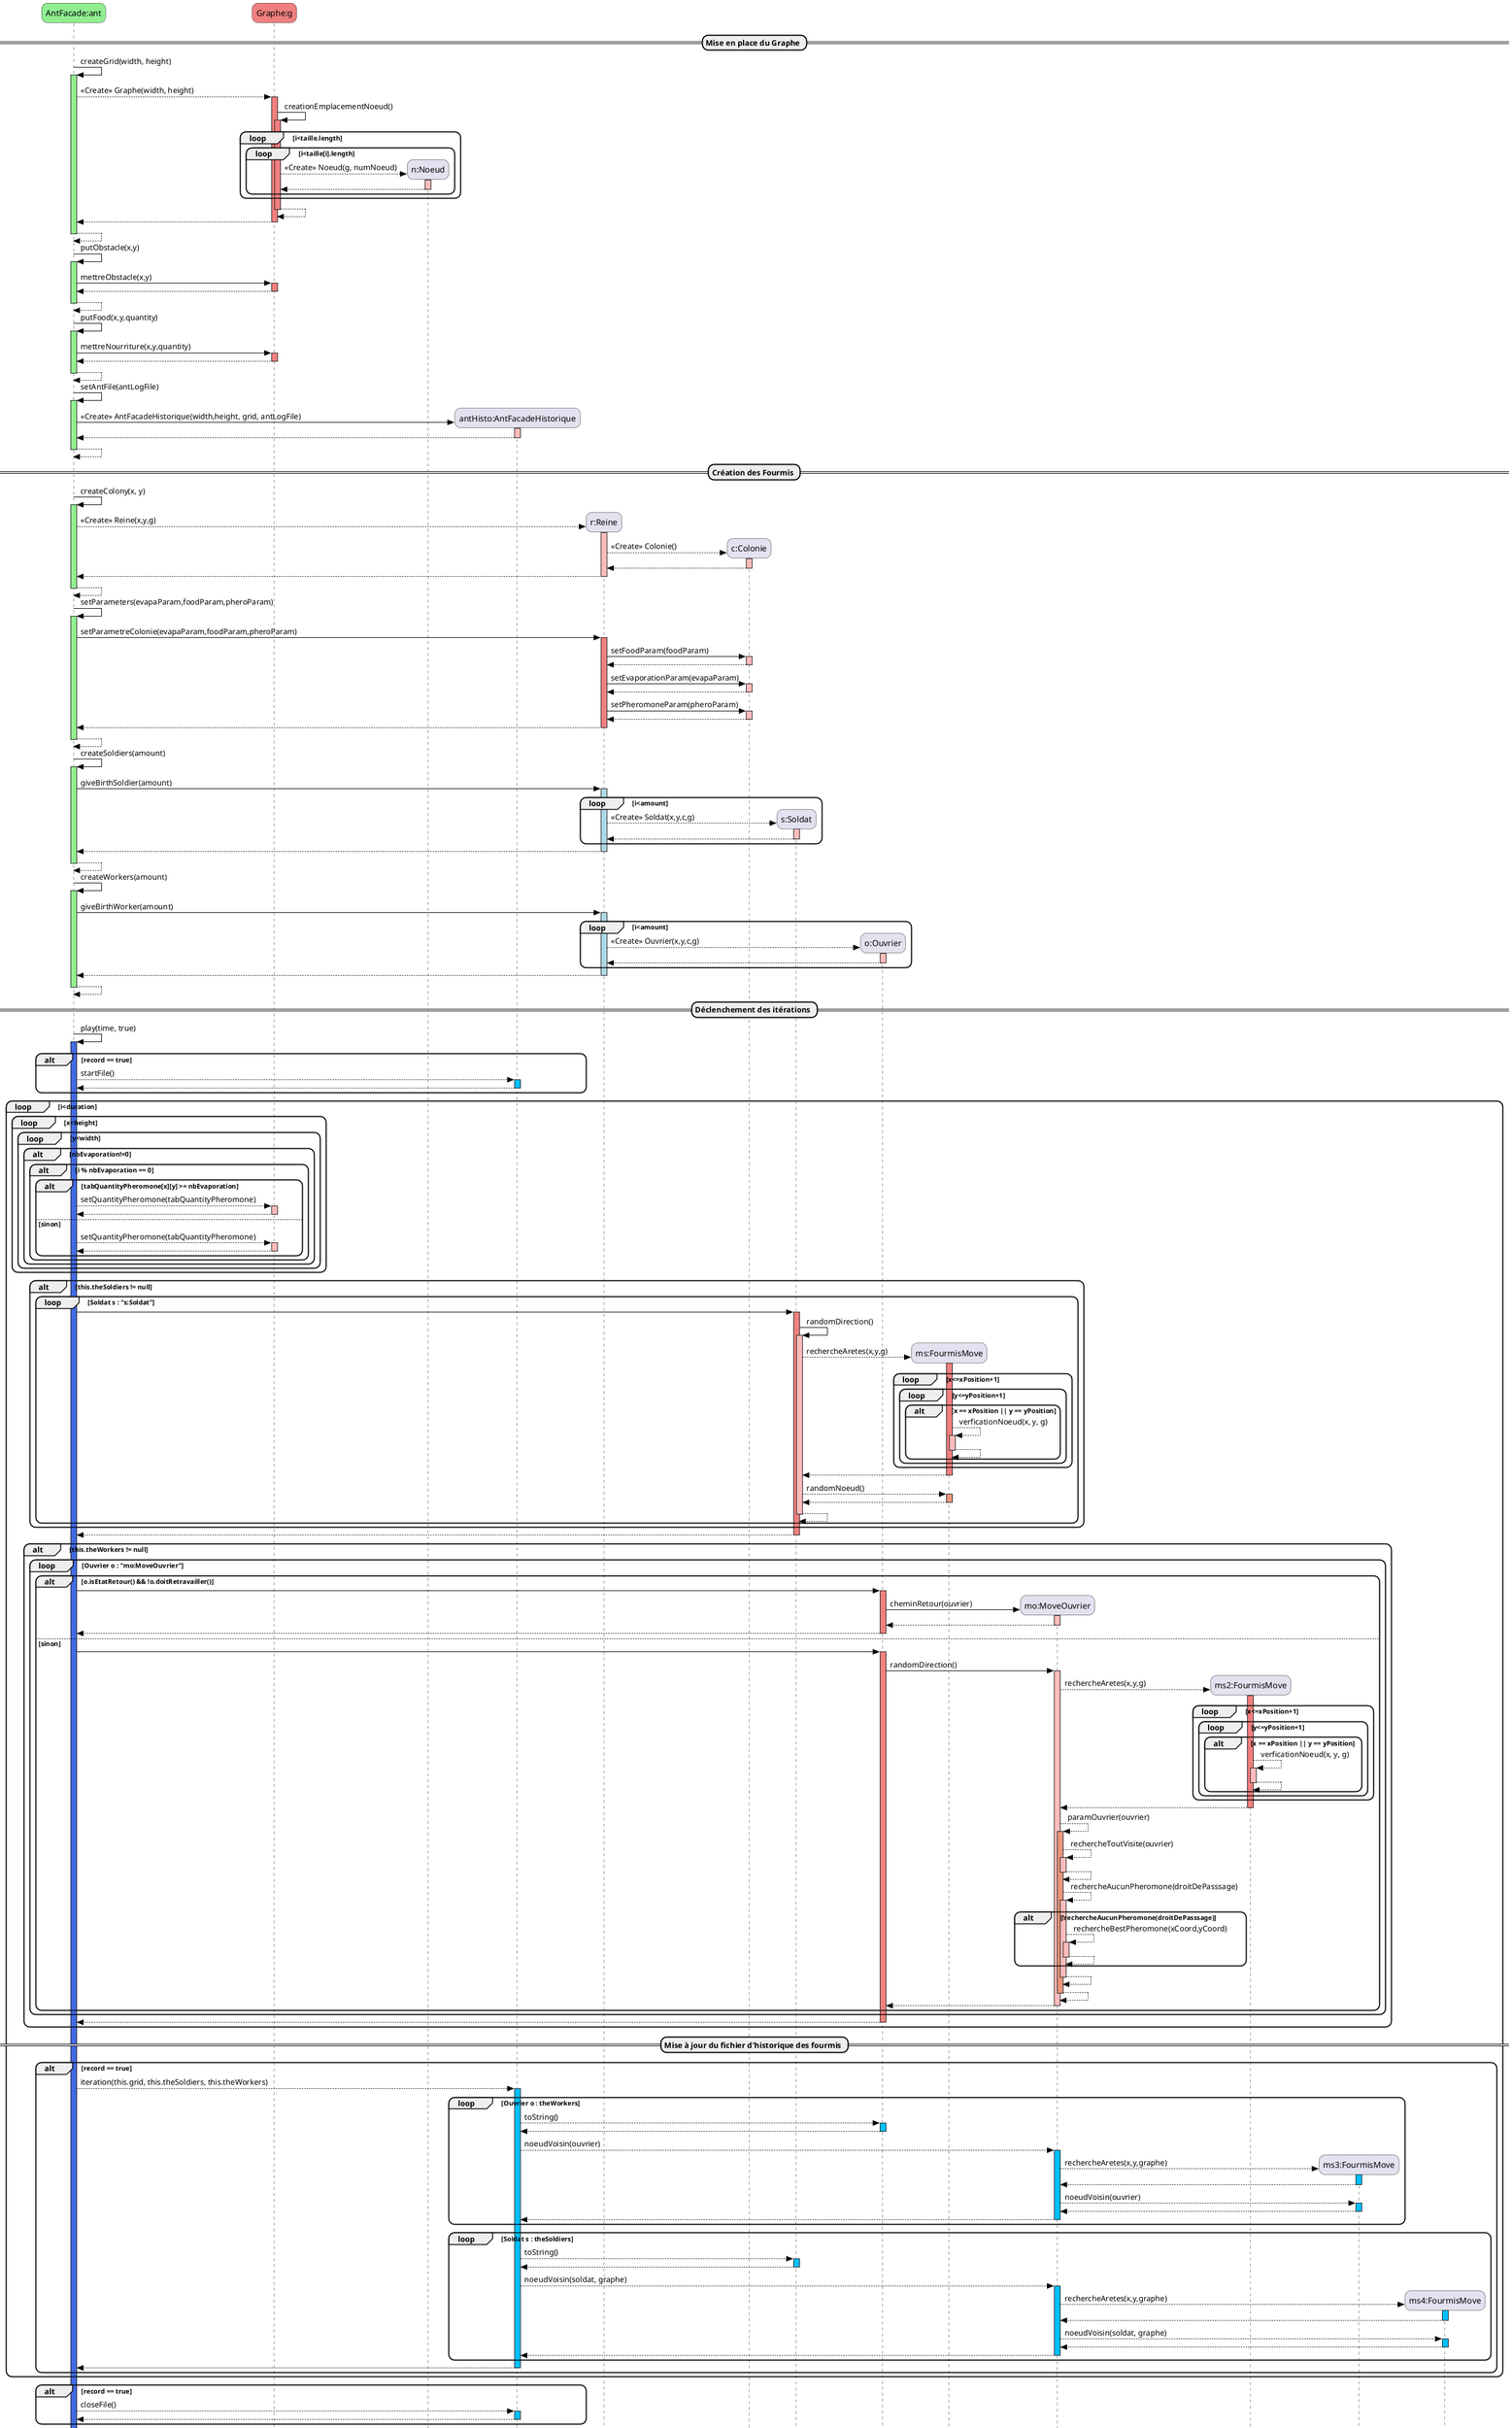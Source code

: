 @startuml
'https://plantuml.com/sequence-diagram

skinparam style strictuml
skinparam responseMessageBelowArrow true
skinparam roundcorner 20
skinparam ArrowColor #black
hide footbox

participant "AntFacade:ant" as ant #lightgreen
participant "Graphe:g" as graphe #lightcoral

== Mise en place du Graphe ==
' ---------GRAPHE--------------
ant -> ant++ #lightgreen : createGrid(width, height)
    ant --> graphe++ #lightcoral : <<Create>> Graphe(width, height)
        graphe -> graphe++ #lightcoral : creationEmplacementNoeud()
        loop i<taille.length
            loop i<taille[i].length
                ' ---------NOEUD--------------
                    create "n:Noeud"
                    graphe --> "n:Noeud"++ #FFBBBB: <<Create>> Noeud(g, numNoeud)
                        return
            end
        end
        return
    return
return

ant -> ant++ #lightgreen : putObstacle(x,y)
    ant -> graphe++ #lightcoral : mettreObstacle(x,y)
return
return

ant -> ant++ #lightgreen : putFood(x,y,quantity)
    ant -> graphe++ #lightcoral : mettreNourriture(x,y,quantity)
return
return

' ---------AntFacade Historique--------------
ant -> ant++ #lightgreen : setAntFile(antLogFile)
    create "antHisto:AntFacadeHistorique"
    ant -> "antHisto:AntFacadeHistorique" ++ #FFBBBB: <<Create>> AntFacadeHistorique(width,height, grid, antLogFile)
        return
return


== Création des Fourmis ==
' ---------REINE--------------
ant -> ant++ #lightgreen : createColony(x, y)
create "r:Reine"
    ant --> "r:Reine"++ #FFBBBB : <<Create>> Reine(x,y,g)

        ' ---------COLONIE--------------
        create "c:Colonie"
        "r:Reine" --> "c:Colonie"++ #FFBBBB: <<Create>> Colonie()
            return
return
return

ant -> ant++ #lightgreen : setParameters(evapaParam,foodParam,pheroParam)
    ant -> "r:Reine"++ #lightcoral : setParametreColonie(evapaParam,foodParam,pheroParam)
    "r:Reine" -> "c:Colonie"++ #FFBBBB: setFoodParam(foodParam)
    return
    "r:Reine" -> "c:Colonie"++ #FFBBBB: setEvaporationParam(evapaParam)
    return
    "r:Reine" -> "c:Colonie"++ #FFBBBB: setPheromoneParam(pheroParam)
    return
return
return

ant -> ant++ #lightgreen : createSoldiers(amount)
    ant -> "r:Reine"++ #lightblue : giveBirthSoldier(amount)
    loop i<amount
        ' ---------SOLDAT--------------
        create "s:Soldat"
        "r:Reine" --> "s:Soldat"++ #FFBBBB: <<Create>> Soldat(x,y,c,g)
            return
    end
return
return

ant -> ant++ #lightgreen : createWorkers(amount)
    ant -> "r:Reine"++ #lightblue : giveBirthWorker(amount)
    loop i<amount
        ' ---------OUVRIER--------------
        create "o:Ouvrier"
        "r:Reine" --> "o:Ouvrier"++ #FFBBBB : <<Create>> Ouvrier(x,y,c,g)
            return
    end
return
return

== Déclenchement des itérations ==
ant -> ant++ #RoyalBlue : play(time, true)
alt record == true
    ant --> "antHisto:AntFacadeHistorique"++ #DeepSkyBlue : startFile()
    return
end
loop i<duration

    '----------Mettre phéromne -------------
    loop x<height
        loop y<width
            alt nbEvaporation!=0
                alt i % nbEvaporation == 0
                    alt tabQuantityPheromone[x][y] >= nbEvaporation
                        ant --> graphe++ #FFBBBB : setQuantityPheromone(tabQuantityPheromone)
                        return
                    else sinon
                        ant --> graphe++ #FFBBBB : setQuantityPheromone(tabQuantityPheromone)
                        return
                    end
                end
            end
        end
    end

    '----------Mettre phéromne -------------

    ' ---------Déplacer Soldat--------------
    alt this.theSoldiers != null
        loop Soldat s : "s:Soldat"
            ant -> "s:Soldat"++ #lightcoral
                "s:Soldat" -> "s:Soldat"++ #FFBBBB: randomDirection()
                    ' ---------ARETES--------------
                    create "ms:FourmisMove"
                    "s:Soldat" --> "ms:FourmisMove"++ #lightcoral : rechercheAretes(x,y,g)
                        loop x<=xPosition+1
                            loop y<=yPosition+1
                                alt x == xPosition || y == yPosition
                                     "ms:FourmisMove" --> "ms:FourmisMove"++ #FFBBBB : verficationNoeud(x, y, g)
                                    return
                                end
                            end
                        end
                    return
                "s:Soldat" --> "ms:FourmisMove"++ #DarkSalmon : randomNoeud()
                return
            return
        end
    end
    return
    ' ---------Déplacer Soldat--------------

    ' ---------Déplacer Ouvrier--------------
    alt this.theWorkers != null
        loop Ouvrier o : "mo:MoveOuvrier"
        alt o.isEtatRetour() && !o.doitRetravailler()
            ant -> "o:Ouvrier"++ #lightcoral
            create "mo:MoveOuvrier"
            "o:Ouvrier"  -> "mo:MoveOuvrier"++ #FFBBBB : cheminRetour(ouvrier)
            return
            return

        else sinon
             ant -> "o:Ouvrier"++ #lightcoral
            "o:Ouvrier" -> "mo:MoveOuvrier"++ #FFBBBB : randomDirection()
             ' ---------ARETES OUVRIER--------------
                 create "ms2:FourmisMove"
                 "mo:MoveOuvrier" --> "ms2:FourmisMove"++ #lightcoral : rechercheAretes(x,y,g)
                    loop x<=xPosition+1
                        loop y<=yPosition+1
                            alt x == xPosition || y == yPosition
                                 "ms2:FourmisMove" --> "ms2:FourmisMove"++ #FFBBBB : verficationNoeud(x, y, g)
                                return
                            end
                        end
                    end
                 return
                 "mo:MoveOuvrier" --> "mo:MoveOuvrier"++ #DarkSalmon: paramOuvrier(ouvrier)
                     "mo:MoveOuvrier" --> "mo:MoveOuvrier"++ #FFBBBB : rechercheToutVisite(ouvrier)
                         return
                     "mo:MoveOuvrier" --> "mo:MoveOuvrier"++ #FFBBBB : rechercheAucunPheromone(droitDePasssage)
                         alt !rechercheAucunPheromone(droitDePasssage)
                                "mo:MoveOuvrier" --> "mo:MoveOuvrier"++ #FFBBBB: rechercheBestPheromone(xCoord,yCoord)
                                return
                         end
                    return
                return
            return
        end
    end
    return
    ' ---------Déplacer Ouvrier--------------
    end
' ---------Fichier historique des fourmis--------------
== Mise à jour du fichier d'historique des fourmis ==
    alt record == true
        ant --> "antHisto:AntFacadeHistorique"++ #DeepSkyBlue : iteration(this.grid, this.theSoldiers, this.theWorkers)
            loop Ouvrier o : theWorkers
                "antHisto:AntFacadeHistorique" --> "o:Ouvrier"++ #DeepSkyBlue: toString()
                return
                "antHisto:AntFacadeHistorique" --> "mo:MoveOuvrier"++ #DeepSkyBlue: noeudVoisin(ouvrier)
                create "ms3:FourmisMove"
                "mo:MoveOuvrier" --> "ms3:FourmisMove"++ #DeepSkyBlue : rechercheAretes(x,y,graphe)
                return
                "mo:MoveOuvrier" --> "ms3:FourmisMove"++ #DeepSkyBlue: noeudVoisin(ouvrier)
                return
                return
            end
            loop Soldat s : theSoldiers
                "antHisto:AntFacadeHistorique" --> "s:Soldat"++ #DeepSkyBlue : toString()
                return
                "antHisto:AntFacadeHistorique" --> "mo:MoveOuvrier"++ #DeepSkyBlue: noeudVoisin(soldat, graphe)
                create "ms4:FourmisMove"
                "mo:MoveOuvrier" --> "ms4:FourmisMove"++ #DeepSkyBlue : rechercheAretes(x,y,graphe)
                return
                "mo:MoveOuvrier" --> "ms4:FourmisMove"++ #DeepSkyBlue: noeudVoisin(soldat, graphe)
                return
                return
            end
        return
    end
end

alt record == true
    ant --> "antHisto:AntFacadeHistorique"++ #DeepSkyBlue : closeFile()
    return
end
return

@enduml